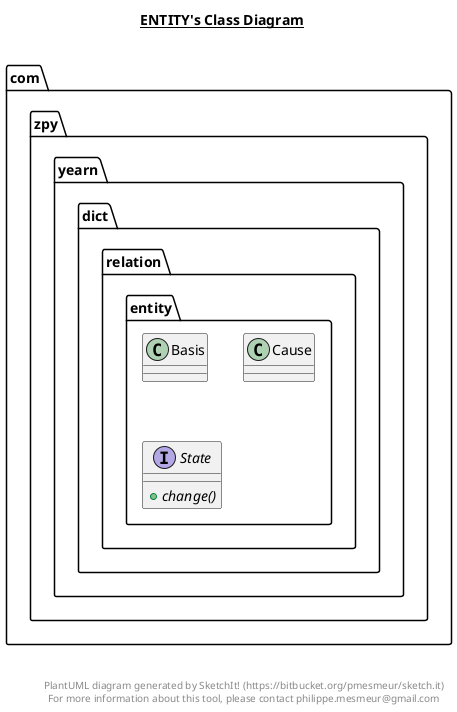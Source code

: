 @startuml

title __ENTITY's Class Diagram__\n

  package com.zpy.yearn {
    package com.zpy.yearn.dict {
      package com.zpy.yearn.dict.relation.entity {
        class Basis {
        }
      }
    }
  }
  

  package com.zpy.yearn {
    package com.zpy.yearn.dict {
      package com.zpy.yearn.dict.relation.entity {
        class Cause {
        }
      }
    }
  }
  

  package com.zpy.yearn {
    package com.zpy.yearn.dict {
      package com.zpy.yearn.dict.relation.entity {
        interface State {
            {abstract} + change()
        }
      }
    }
  }
  



right footer


PlantUML diagram generated by SketchIt! (https://bitbucket.org/pmesmeur/sketch.it)
For more information about this tool, please contact philippe.mesmeur@gmail.com
endfooter

@enduml
